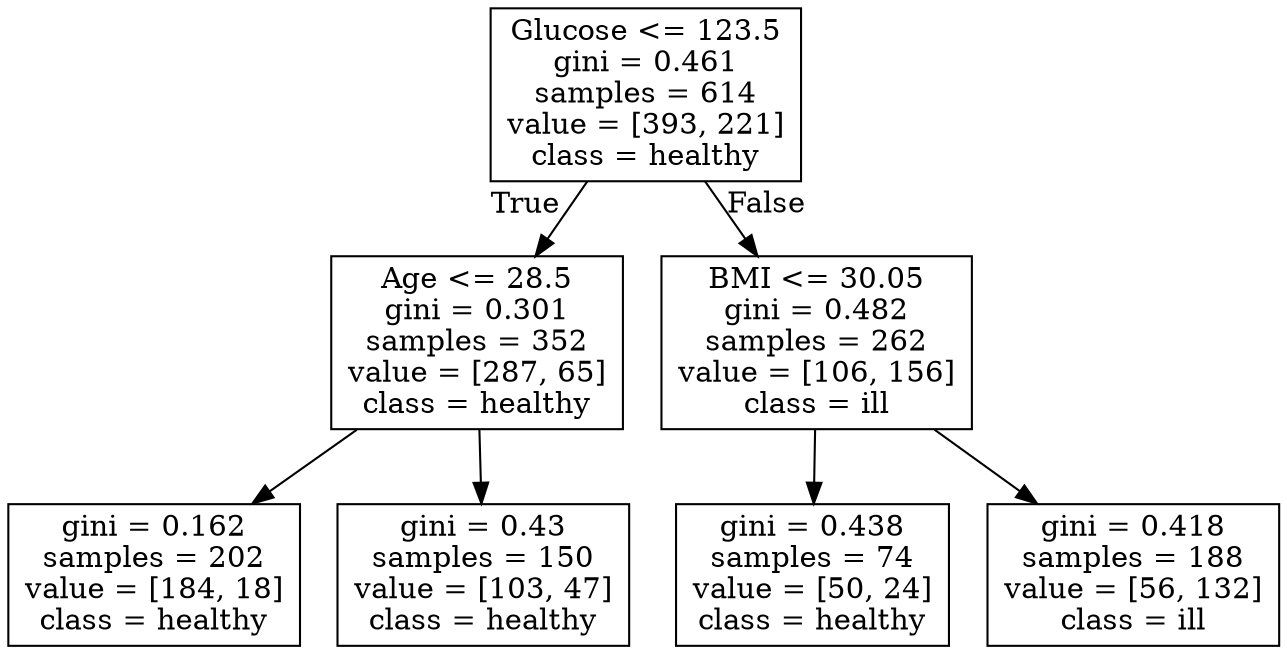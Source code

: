 digraph Tree {
node [shape=box] ;
0 [label="Glucose <= 123.5\ngini = 0.461\nsamples = 614\nvalue = [393, 221]\nclass = healthy"] ;
1 [label="Age <= 28.5\ngini = 0.301\nsamples = 352\nvalue = [287, 65]\nclass = healthy"] ;
0 -> 1 [labeldistance=2.5, labelangle=45, headlabel="True"] ;
2 [label="gini = 0.162\nsamples = 202\nvalue = [184, 18]\nclass = healthy"] ;
1 -> 2 ;
3 [label="gini = 0.43\nsamples = 150\nvalue = [103, 47]\nclass = healthy"] ;
1 -> 3 ;
4 [label="BMI <= 30.05\ngini = 0.482\nsamples = 262\nvalue = [106, 156]\nclass = ill"] ;
0 -> 4 [labeldistance=2.5, labelangle=-45, headlabel="False"] ;
5 [label="gini = 0.438\nsamples = 74\nvalue = [50, 24]\nclass = healthy"] ;
4 -> 5 ;
6 [label="gini = 0.418\nsamples = 188\nvalue = [56, 132]\nclass = ill"] ;
4 -> 6 ;
}
